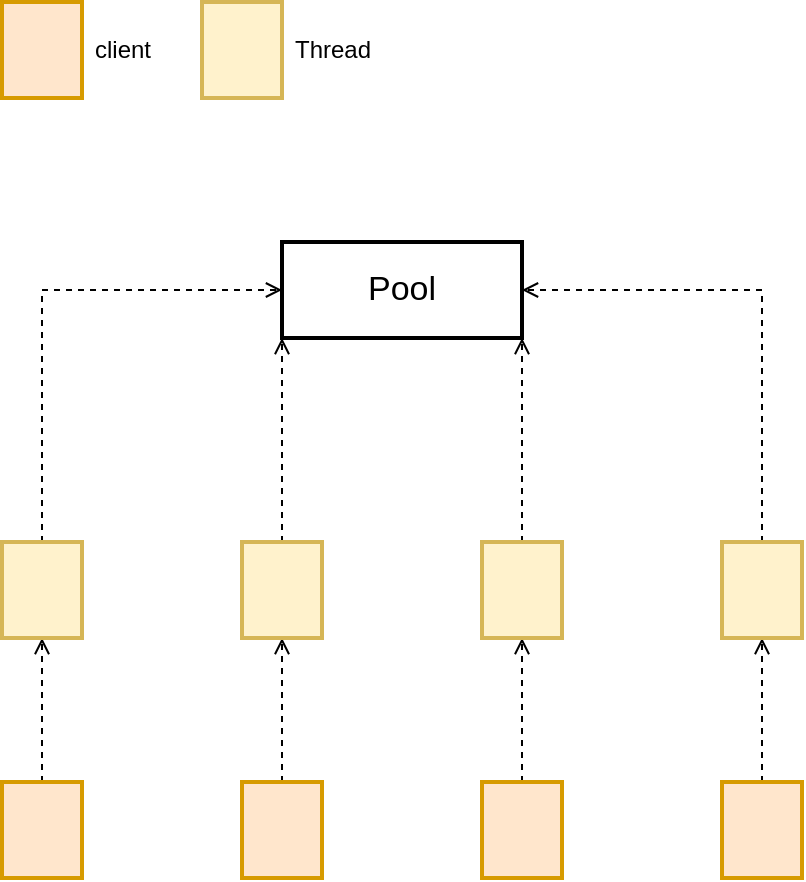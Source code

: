 <mxfile version="14.6.13" type="device" pages="4"><diagram id="Pwh1Zg98vLXQQ9ZP6qdB" name="multiple_thread"><mxGraphModel dx="1106" dy="1003" grid="1" gridSize="10" guides="1" tooltips="1" connect="1" arrows="1" fold="1" page="1" pageScale="1" pageWidth="850" pageHeight="1100" math="0" shadow="0"><root><mxCell id="vaG4jMD33eaWD3aoEk20-0"/><mxCell id="vaG4jMD33eaWD3aoEk20-1" parent="vaG4jMD33eaWD3aoEk20-0"/><mxCell id="vaG4jMD33eaWD3aoEk20-11" style="edgeStyle=orthogonalEdgeStyle;rounded=0;orthogonalLoop=1;jettySize=auto;html=1;entryX=0.5;entryY=1;entryDx=0;entryDy=0;dashed=1;fontSize=12;endArrow=open;endFill=0;" edge="1" parent="vaG4jMD33eaWD3aoEk20-1" source="vaG4jMD33eaWD3aoEk20-2" target="vaG4jMD33eaWD3aoEk20-6"><mxGeometry relative="1" as="geometry"/></mxCell><mxCell id="vaG4jMD33eaWD3aoEk20-2" value="" style="rounded=0;whiteSpace=wrap;html=1;strokeWidth=2;fontSize=17;fillColor=#ffe6cc;strokeColor=#d79b00;" vertex="1" parent="vaG4jMD33eaWD3aoEk20-1"><mxGeometry x="220" y="450" width="40" height="48" as="geometry"/></mxCell><mxCell id="vaG4jMD33eaWD3aoEk20-12" style="edgeStyle=orthogonalEdgeStyle;rounded=0;orthogonalLoop=1;jettySize=auto;html=1;exitX=0.5;exitY=0;exitDx=0;exitDy=0;entryX=0.5;entryY=1;entryDx=0;entryDy=0;dashed=1;fontSize=12;endArrow=open;endFill=0;" edge="1" parent="vaG4jMD33eaWD3aoEk20-1" source="vaG4jMD33eaWD3aoEk20-3" target="vaG4jMD33eaWD3aoEk20-7"><mxGeometry relative="1" as="geometry"/></mxCell><mxCell id="vaG4jMD33eaWD3aoEk20-3" value="" style="rounded=0;whiteSpace=wrap;html=1;strokeWidth=2;fontSize=17;fillColor=#ffe6cc;strokeColor=#d79b00;" vertex="1" parent="vaG4jMD33eaWD3aoEk20-1"><mxGeometry x="340" y="450" width="40" height="48" as="geometry"/></mxCell><mxCell id="vaG4jMD33eaWD3aoEk20-13" style="edgeStyle=orthogonalEdgeStyle;rounded=0;orthogonalLoop=1;jettySize=auto;html=1;exitX=0.5;exitY=0;exitDx=0;exitDy=0;entryX=0.5;entryY=1;entryDx=0;entryDy=0;dashed=1;fontSize=12;endArrow=open;endFill=0;" edge="1" parent="vaG4jMD33eaWD3aoEk20-1" source="vaG4jMD33eaWD3aoEk20-4" target="vaG4jMD33eaWD3aoEk20-8"><mxGeometry relative="1" as="geometry"/></mxCell><mxCell id="vaG4jMD33eaWD3aoEk20-4" value="" style="rounded=0;whiteSpace=wrap;html=1;strokeWidth=2;fontSize=17;fillColor=#ffe6cc;strokeColor=#d79b00;" vertex="1" parent="vaG4jMD33eaWD3aoEk20-1"><mxGeometry x="460" y="450" width="40" height="48" as="geometry"/></mxCell><mxCell id="vaG4jMD33eaWD3aoEk20-14" style="edgeStyle=orthogonalEdgeStyle;rounded=0;orthogonalLoop=1;jettySize=auto;html=1;exitX=0.5;exitY=0;exitDx=0;exitDy=0;entryX=0.5;entryY=1;entryDx=0;entryDy=0;dashed=1;fontSize=12;endArrow=open;endFill=0;" edge="1" parent="vaG4jMD33eaWD3aoEk20-1" source="vaG4jMD33eaWD3aoEk20-5" target="vaG4jMD33eaWD3aoEk20-9"><mxGeometry relative="1" as="geometry"/></mxCell><mxCell id="vaG4jMD33eaWD3aoEk20-5" value="" style="rounded=0;whiteSpace=wrap;html=1;strokeWidth=2;fontSize=17;fillColor=#ffe6cc;strokeColor=#d79b00;" vertex="1" parent="vaG4jMD33eaWD3aoEk20-1"><mxGeometry x="580" y="450" width="40" height="48" as="geometry"/></mxCell><mxCell id="vaG4jMD33eaWD3aoEk20-15" style="edgeStyle=orthogonalEdgeStyle;rounded=0;orthogonalLoop=1;jettySize=auto;html=1;exitX=0.5;exitY=0;exitDx=0;exitDy=0;entryX=0;entryY=0.5;entryDx=0;entryDy=0;dashed=1;fontSize=12;endArrow=open;endFill=0;" edge="1" parent="vaG4jMD33eaWD3aoEk20-1" source="vaG4jMD33eaWD3aoEk20-6" target="vaG4jMD33eaWD3aoEk20-10"><mxGeometry relative="1" as="geometry"/></mxCell><mxCell id="vaG4jMD33eaWD3aoEk20-6" value="" style="rounded=0;whiteSpace=wrap;html=1;strokeWidth=2;fontSize=17;fillColor=#fff2cc;strokeColor=#d6b656;" vertex="1" parent="vaG4jMD33eaWD3aoEk20-1"><mxGeometry x="220" y="330" width="40" height="48" as="geometry"/></mxCell><mxCell id="vaG4jMD33eaWD3aoEk20-16" style="edgeStyle=orthogonalEdgeStyle;rounded=0;orthogonalLoop=1;jettySize=auto;html=1;exitX=0.5;exitY=0;exitDx=0;exitDy=0;entryX=0;entryY=1;entryDx=0;entryDy=0;dashed=1;fontSize=12;endArrow=open;endFill=0;" edge="1" parent="vaG4jMD33eaWD3aoEk20-1" source="vaG4jMD33eaWD3aoEk20-7" target="vaG4jMD33eaWD3aoEk20-10"><mxGeometry relative="1" as="geometry"/></mxCell><mxCell id="vaG4jMD33eaWD3aoEk20-7" value="" style="rounded=0;whiteSpace=wrap;html=1;strokeWidth=2;fontSize=17;fillColor=#fff2cc;strokeColor=#d6b656;" vertex="1" parent="vaG4jMD33eaWD3aoEk20-1"><mxGeometry x="340" y="330" width="40" height="48" as="geometry"/></mxCell><mxCell id="vaG4jMD33eaWD3aoEk20-17" style="edgeStyle=orthogonalEdgeStyle;rounded=0;orthogonalLoop=1;jettySize=auto;html=1;exitX=0.5;exitY=0;exitDx=0;exitDy=0;entryX=1;entryY=1;entryDx=0;entryDy=0;dashed=1;fontSize=12;endArrow=open;endFill=0;" edge="1" parent="vaG4jMD33eaWD3aoEk20-1" source="vaG4jMD33eaWD3aoEk20-8" target="vaG4jMD33eaWD3aoEk20-10"><mxGeometry relative="1" as="geometry"/></mxCell><mxCell id="vaG4jMD33eaWD3aoEk20-8" value="" style="rounded=0;whiteSpace=wrap;html=1;strokeWidth=2;fontSize=17;fillColor=#fff2cc;strokeColor=#d6b656;" vertex="1" parent="vaG4jMD33eaWD3aoEk20-1"><mxGeometry x="460" y="330" width="40" height="48" as="geometry"/></mxCell><mxCell id="vaG4jMD33eaWD3aoEk20-18" style="edgeStyle=orthogonalEdgeStyle;rounded=0;orthogonalLoop=1;jettySize=auto;html=1;exitX=0.5;exitY=0;exitDx=0;exitDy=0;dashed=1;fontSize=12;endArrow=open;endFill=0;entryX=1;entryY=0.5;entryDx=0;entryDy=0;" edge="1" parent="vaG4jMD33eaWD3aoEk20-1" source="vaG4jMD33eaWD3aoEk20-9" target="vaG4jMD33eaWD3aoEk20-10"><mxGeometry relative="1" as="geometry"/></mxCell><mxCell id="vaG4jMD33eaWD3aoEk20-9" value="" style="rounded=0;whiteSpace=wrap;html=1;strokeWidth=2;fontSize=17;fillColor=#fff2cc;strokeColor=#d6b656;" vertex="1" parent="vaG4jMD33eaWD3aoEk20-1"><mxGeometry x="580" y="330" width="40" height="48" as="geometry"/></mxCell><mxCell id="vaG4jMD33eaWD3aoEk20-10" value="Pool" style="rounded=0;whiteSpace=wrap;html=1;strokeWidth=2;fontSize=17;" vertex="1" parent="vaG4jMD33eaWD3aoEk20-1"><mxGeometry x="360" y="180" width="120" height="48" as="geometry"/></mxCell><mxCell id="QyDCR4s-1LRt9PSG3mp0-0" value="" style="rounded=0;whiteSpace=wrap;html=1;strokeWidth=2;fontSize=17;fillColor=#ffe6cc;strokeColor=#d79b00;" vertex="1" parent="vaG4jMD33eaWD3aoEk20-1"><mxGeometry x="220" y="60" width="40" height="48" as="geometry"/></mxCell><mxCell id="QyDCR4s-1LRt9PSG3mp0-1" value="client" style="text;html=1;align=center;verticalAlign=middle;resizable=0;points=[];autosize=1;strokeColor=none;fontSize=12;" vertex="1" parent="vaG4jMD33eaWD3aoEk20-1"><mxGeometry x="260" y="74" width="40" height="20" as="geometry"/></mxCell><mxCell id="QyDCR4s-1LRt9PSG3mp0-2" value="" style="rounded=0;whiteSpace=wrap;html=1;strokeWidth=2;fontSize=17;fillColor=#fff2cc;strokeColor=#d6b656;" vertex="1" parent="vaG4jMD33eaWD3aoEk20-1"><mxGeometry x="320" y="60" width="40" height="48" as="geometry"/></mxCell><mxCell id="QyDCR4s-1LRt9PSG3mp0-3" value="Thread" style="text;html=1;align=center;verticalAlign=middle;resizable=0;points=[];autosize=1;strokeColor=none;fontSize=12;" vertex="1" parent="vaG4jMD33eaWD3aoEk20-1"><mxGeometry x="360" y="74" width="50" height="20" as="geometry"/></mxCell></root></mxGraphModel></diagram><diagram id="DaVWXxOfZPLge0wzXPa1" name="multiplexing"><mxGraphModel dx="1106" dy="1003" grid="1" gridSize="10" guides="1" tooltips="1" connect="1" arrows="1" fold="1" page="1" pageScale="1" pageWidth="850" pageHeight="1100" math="0" shadow="0"><root><mxCell id="1fi7yklahXTxNyv8zwxZ-0"/><mxCell id="1fi7yklahXTxNyv8zwxZ-1" parent="1fi7yklahXTxNyv8zwxZ-0"/><mxCell id="M_Tj659eq5qgnBZaAidV-0" style="edgeStyle=orthogonalEdgeStyle;rounded=0;orthogonalLoop=1;jettySize=auto;html=1;entryX=0.5;entryY=1;entryDx=0;entryDy=0;dashed=1;fontSize=12;endArrow=open;endFill=0;" edge="1" parent="1fi7yklahXTxNyv8zwxZ-1" source="M_Tj659eq5qgnBZaAidV-1" target="M_Tj659eq5qgnBZaAidV-9"><mxGeometry relative="1" as="geometry"/></mxCell><mxCell id="M_Tj659eq5qgnBZaAidV-1" value="" style="rounded=0;whiteSpace=wrap;html=1;strokeWidth=2;fontSize=17;fillColor=#ffe6cc;strokeColor=#d79b00;" vertex="1" parent="1fi7yklahXTxNyv8zwxZ-1"><mxGeometry x="150" y="660" width="40" height="48" as="geometry"/></mxCell><mxCell id="M_Tj659eq5qgnBZaAidV-2" style="edgeStyle=orthogonalEdgeStyle;rounded=0;orthogonalLoop=1;jettySize=auto;html=1;exitX=0.5;exitY=0;exitDx=0;exitDy=0;entryX=0.5;entryY=1;entryDx=0;entryDy=0;dashed=1;fontSize=12;endArrow=open;endFill=0;" edge="1" parent="1fi7yklahXTxNyv8zwxZ-1" source="M_Tj659eq5qgnBZaAidV-3" target="M_Tj659eq5qgnBZaAidV-11"><mxGeometry relative="1" as="geometry"/></mxCell><mxCell id="M_Tj659eq5qgnBZaAidV-3" value="" style="rounded=0;whiteSpace=wrap;html=1;strokeWidth=2;fontSize=17;fillColor=#ffe6cc;strokeColor=#d79b00;" vertex="1" parent="1fi7yklahXTxNyv8zwxZ-1"><mxGeometry x="270" y="660" width="40" height="48" as="geometry"/></mxCell><mxCell id="M_Tj659eq5qgnBZaAidV-4" style="edgeStyle=orthogonalEdgeStyle;rounded=0;orthogonalLoop=1;jettySize=auto;html=1;exitX=0.5;exitY=0;exitDx=0;exitDy=0;entryX=0.5;entryY=1;entryDx=0;entryDy=0;dashed=1;fontSize=12;endArrow=open;endFill=0;" edge="1" parent="1fi7yklahXTxNyv8zwxZ-1" source="M_Tj659eq5qgnBZaAidV-5" target="M_Tj659eq5qgnBZaAidV-13"><mxGeometry relative="1" as="geometry"/></mxCell><mxCell id="M_Tj659eq5qgnBZaAidV-5" value="" style="rounded=0;whiteSpace=wrap;html=1;strokeWidth=2;fontSize=17;fillColor=#ffe6cc;strokeColor=#d79b00;" vertex="1" parent="1fi7yklahXTxNyv8zwxZ-1"><mxGeometry x="490" y="660" width="40" height="48" as="geometry"/></mxCell><mxCell id="M_Tj659eq5qgnBZaAidV-6" style="edgeStyle=orthogonalEdgeStyle;rounded=0;orthogonalLoop=1;jettySize=auto;html=1;exitX=0.5;exitY=0;exitDx=0;exitDy=0;entryX=0.5;entryY=1;entryDx=0;entryDy=0;dashed=1;fontSize=12;endArrow=open;endFill=0;" edge="1" parent="1fi7yklahXTxNyv8zwxZ-1" source="M_Tj659eq5qgnBZaAidV-7" target="M_Tj659eq5qgnBZaAidV-15"><mxGeometry relative="1" as="geometry"/></mxCell><mxCell id="M_Tj659eq5qgnBZaAidV-7" value="" style="rounded=0;whiteSpace=wrap;html=1;strokeWidth=2;fontSize=17;fillColor=#ffe6cc;strokeColor=#d79b00;" vertex="1" parent="1fi7yklahXTxNyv8zwxZ-1"><mxGeometry x="610" y="660" width="40" height="48" as="geometry"/></mxCell><mxCell id="M_Tj659eq5qgnBZaAidV-27" value="addEvent" style="edgeStyle=orthogonalEdgeStyle;rounded=0;orthogonalLoop=1;jettySize=auto;html=1;exitX=0.5;exitY=0;exitDx=0;exitDy=0;entryX=0;entryY=0.25;entryDx=0;entryDy=0;dashed=1;fontSize=12;endArrow=open;endFill=0;" edge="1" parent="1fi7yklahXTxNyv8zwxZ-1" source="M_Tj659eq5qgnBZaAidV-9" target="M_Tj659eq5qgnBZaAidV-24"><mxGeometry relative="1" as="geometry"/></mxCell><mxCell id="M_Tj659eq5qgnBZaAidV-9" value="" style="rounded=0;whiteSpace=wrap;html=1;strokeWidth=2;fontSize=17;fillColor=#fff2cc;strokeColor=#d6b656;" vertex="1" parent="1fi7yklahXTxNyv8zwxZ-1"><mxGeometry x="150" y="540" width="40" height="48" as="geometry"/></mxCell><mxCell id="M_Tj659eq5qgnBZaAidV-26" value="addEvent" style="edgeStyle=orthogonalEdgeStyle;rounded=0;orthogonalLoop=1;jettySize=auto;html=1;exitX=0.5;exitY=0;exitDx=0;exitDy=0;entryX=0;entryY=0.75;entryDx=0;entryDy=0;dashed=1;fontSize=12;endArrow=open;endFill=0;" edge="1" parent="1fi7yklahXTxNyv8zwxZ-1" source="M_Tj659eq5qgnBZaAidV-11" target="M_Tj659eq5qgnBZaAidV-24"><mxGeometry relative="1" as="geometry"/></mxCell><mxCell id="M_Tj659eq5qgnBZaAidV-11" value="" style="rounded=0;whiteSpace=wrap;html=1;strokeWidth=2;fontSize=17;fillColor=#fff2cc;strokeColor=#d6b656;" vertex="1" parent="1fi7yklahXTxNyv8zwxZ-1"><mxGeometry x="270" y="540" width="40" height="48" as="geometry"/></mxCell><mxCell id="M_Tj659eq5qgnBZaAidV-28" value="addEvent" style="edgeStyle=orthogonalEdgeStyle;rounded=0;orthogonalLoop=1;jettySize=auto;html=1;exitX=0.5;exitY=0;exitDx=0;exitDy=0;entryX=1;entryY=0.75;entryDx=0;entryDy=0;dashed=1;fontSize=12;endArrow=open;endFill=0;" edge="1" parent="1fi7yklahXTxNyv8zwxZ-1" source="M_Tj659eq5qgnBZaAidV-13" target="M_Tj659eq5qgnBZaAidV-24"><mxGeometry relative="1" as="geometry"/></mxCell><mxCell id="M_Tj659eq5qgnBZaAidV-13" value="" style="rounded=0;whiteSpace=wrap;html=1;strokeWidth=2;fontSize=17;fillColor=#fff2cc;strokeColor=#d6b656;" vertex="1" parent="1fi7yklahXTxNyv8zwxZ-1"><mxGeometry x="490" y="540" width="40" height="48" as="geometry"/></mxCell><mxCell id="M_Tj659eq5qgnBZaAidV-29" value="addEvent" style="edgeStyle=orthogonalEdgeStyle;rounded=0;orthogonalLoop=1;jettySize=auto;html=1;exitX=0.5;exitY=0;exitDx=0;exitDy=0;entryX=1;entryY=0.25;entryDx=0;entryDy=0;dashed=1;fontSize=12;endArrow=open;endFill=0;" edge="1" parent="1fi7yklahXTxNyv8zwxZ-1" source="M_Tj659eq5qgnBZaAidV-15" target="M_Tj659eq5qgnBZaAidV-24"><mxGeometry relative="1" as="geometry"/></mxCell><mxCell id="M_Tj659eq5qgnBZaAidV-15" value="" style="rounded=0;whiteSpace=wrap;html=1;strokeWidth=2;fontSize=17;fillColor=#fff2cc;strokeColor=#d6b656;" vertex="1" parent="1fi7yklahXTxNyv8zwxZ-1"><mxGeometry x="610" y="540" width="40" height="48" as="geometry"/></mxCell><mxCell id="M_Tj659eq5qgnBZaAidV-17" value="" style="rounded=0;whiteSpace=wrap;html=1;strokeWidth=2;fontSize=17;fillColor=#ffe6cc;strokeColor=#d79b00;" vertex="1" parent="1fi7yklahXTxNyv8zwxZ-1"><mxGeometry x="150" y="260" width="40" height="48" as="geometry"/></mxCell><mxCell id="M_Tj659eq5qgnBZaAidV-18" value="client" style="text;html=1;align=center;verticalAlign=middle;resizable=0;points=[];autosize=1;strokeColor=none;fontSize=12;" vertex="1" parent="1fi7yklahXTxNyv8zwxZ-1"><mxGeometry x="190" y="274" width="40" height="20" as="geometry"/></mxCell><mxCell id="M_Tj659eq5qgnBZaAidV-19" value="" style="rounded=0;whiteSpace=wrap;html=1;strokeWidth=2;fontSize=17;fillColor=#fff2cc;strokeColor=#d6b656;" vertex="1" parent="1fi7yklahXTxNyv8zwxZ-1"><mxGeometry x="250" y="260" width="40" height="48" as="geometry"/></mxCell><mxCell id="M_Tj659eq5qgnBZaAidV-20" value="fd" style="text;html=1;align=center;verticalAlign=middle;resizable=0;points=[];autosize=1;strokeColor=none;fontSize=12;" vertex="1" parent="1fi7yklahXTxNyv8zwxZ-1"><mxGeometry x="290" y="274" width="30" height="20" as="geometry"/></mxCell><mxCell id="M_Tj659eq5qgnBZaAidV-22" value="listen" style="edgeStyle=orthogonalEdgeStyle;rounded=0;orthogonalLoop=1;jettySize=auto;html=1;exitX=0.5;exitY=1;exitDx=0;exitDy=0;dashed=1;fontSize=12;endArrow=open;endFill=0;entryX=0.517;entryY=-0.25;entryDx=0;entryDy=0;entryPerimeter=0;" edge="1" parent="1fi7yklahXTxNyv8zwxZ-1" source="M_Tj659eq5qgnBZaAidV-21" target="M_Tj659eq5qgnBZaAidV-23"><mxGeometry relative="1" as="geometry"><mxPoint x="400" y="680" as="targetPoint"/></mxGeometry></mxCell><mxCell id="M_Tj659eq5qgnBZaAidV-25" value="addEvent" style="edgeStyle=orthogonalEdgeStyle;rounded=0;orthogonalLoop=1;jettySize=auto;html=1;exitX=0.5;exitY=0;exitDx=0;exitDy=0;entryX=0.5;entryY=1;entryDx=0;entryDy=0;dashed=1;fontSize=12;endArrow=open;endFill=0;" edge="1" parent="1fi7yklahXTxNyv8zwxZ-1" source="M_Tj659eq5qgnBZaAidV-21" target="M_Tj659eq5qgnBZaAidV-24"><mxGeometry relative="1" as="geometry"/></mxCell><mxCell id="M_Tj659eq5qgnBZaAidV-21" value="" style="rounded=0;whiteSpace=wrap;html=1;strokeWidth=2;fontSize=17;fillColor=#fff2cc;strokeColor=#d6b656;" vertex="1" parent="1fi7yklahXTxNyv8zwxZ-1"><mxGeometry x="380" y="540" width="40" height="48" as="geometry"/></mxCell><mxCell id="M_Tj659eq5qgnBZaAidV-23" value="addr:port" style="text;html=1;align=center;verticalAlign=middle;resizable=0;points=[];autosize=1;strokeColor=none;fontSize=12;" vertex="1" parent="1fi7yklahXTxNyv8zwxZ-1"><mxGeometry x="369" y="674" width="60" height="20" as="geometry"/></mxCell><mxCell id="M_Tj659eq5qgnBZaAidV-24" value="EventLoop" style="rounded=0;whiteSpace=wrap;html=1;strokeWidth=2;fontSize=17;fillColor=none;" vertex="1" parent="1fi7yklahXTxNyv8zwxZ-1"><mxGeometry x="340" y="390" width="120" height="48" as="geometry"/></mxCell></root></mxGraphModel></diagram><diagram id="7-a4h4JLmNVnJMfV-Vl2" name="epoll"><mxGraphModel dx="1106" dy="1003" grid="1" gridSize="10" guides="1" tooltips="1" connect="1" arrows="1" fold="1" page="1" pageScale="1" pageWidth="850" pageHeight="1100" math="0" shadow="0"><root><mxCell id="lUVBKDD0jxLR3uRSFhDH-0"/><mxCell id="lUVBKDD0jxLR3uRSFhDH-1" parent="lUVBKDD0jxLR3uRSFhDH-0"/><mxCell id="IIFRHV6M6G7dutWtkWbc-21" value="" style="rounded=0;whiteSpace=wrap;html=1;strokeWidth=2;fontSize=17;fillColor=none;dashed=1;" vertex="1" parent="lUVBKDD0jxLR3uRSFhDH-1"><mxGeometry x="240" y="506" width="280" height="150" as="geometry"/></mxCell><mxCell id="qbjvbT29spyrMcsgfamJ-8" value="" style="rounded=0;whiteSpace=wrap;html=1;strokeWidth=2;fontSize=17;fillColor=#d5e8d4;strokeColor=#82b366;" vertex="1" parent="lUVBKDD0jxLR3uRSFhDH-1"><mxGeometry x="260" y="246" width="40" height="48" as="geometry"/></mxCell><mxCell id="qbjvbT29spyrMcsgfamJ-9" value="" style="rounded=0;whiteSpace=wrap;html=1;strokeWidth=2;fontSize=17;fillColor=#d5e8d4;strokeColor=#82b366;" vertex="1" parent="lUVBKDD0jxLR3uRSFhDH-1"><mxGeometry x="300" y="246" width="40" height="48" as="geometry"/></mxCell><mxCell id="qbjvbT29spyrMcsgfamJ-10" value="" style="rounded=0;whiteSpace=wrap;html=1;strokeWidth=2;fontSize=17;fillColor=#d5e8d4;strokeColor=#82b366;" vertex="1" parent="lUVBKDD0jxLR3uRSFhDH-1"><mxGeometry x="340" y="246" width="40" height="48" as="geometry"/></mxCell><mxCell id="qbjvbT29spyrMcsgfamJ-11" value="" style="rounded=0;whiteSpace=wrap;html=1;strokeWidth=2;fontSize=17;fillColor=#d5e8d4;strokeColor=#82b366;" vertex="1" parent="lUVBKDD0jxLR3uRSFhDH-1"><mxGeometry x="380" y="246" width="40" height="48" as="geometry"/></mxCell><mxCell id="qbjvbT29spyrMcsgfamJ-12" value="" style="rounded=0;whiteSpace=wrap;html=1;strokeWidth=2;fontSize=17;fillColor=#d5e8d4;strokeColor=#82b366;" vertex="1" parent="lUVBKDD0jxLR3uRSFhDH-1"><mxGeometry x="420" y="246" width="40" height="48" as="geometry"/></mxCell><mxCell id="qbjvbT29spyrMcsgfamJ-13" value="" style="rounded=0;whiteSpace=wrap;html=1;strokeWidth=2;fontSize=17;fillColor=#d5e8d4;strokeColor=#82b366;" vertex="1" parent="lUVBKDD0jxLR3uRSFhDH-1"><mxGeometry x="460" y="246" width="40" height="48" as="geometry"/></mxCell><mxCell id="qbjvbT29spyrMcsgfamJ-17" value="" style="rounded=0;whiteSpace=wrap;html=1;strokeWidth=2;fontSize=17;fillColor=#ffe6cc;strokeColor=#d79b00;" vertex="1" parent="lUVBKDD0jxLR3uRSFhDH-1"><mxGeometry x="260" y="362" width="40" height="48" as="geometry"/></mxCell><mxCell id="qbjvbT29spyrMcsgfamJ-18" value="" style="rounded=0;whiteSpace=wrap;html=1;strokeWidth=2;fontSize=17;fillColor=#ffe6cc;strokeColor=#d79b00;" vertex="1" parent="lUVBKDD0jxLR3uRSFhDH-1"><mxGeometry x="300" y="362" width="40" height="48" as="geometry"/></mxCell><mxCell id="qbjvbT29spyrMcsgfamJ-20" value="" style="rounded=0;whiteSpace=wrap;html=1;strokeWidth=2;fontSize=17;fillColor=#ffe6cc;strokeColor=#d79b00;" vertex="1" parent="lUVBKDD0jxLR3uRSFhDH-1"><mxGeometry x="340" y="362" width="40" height="48" as="geometry"/></mxCell><mxCell id="qbjvbT29spyrMcsgfamJ-40" style="edgeStyle=orthogonalEdgeStyle;rounded=0;orthogonalLoop=1;jettySize=auto;html=1;exitX=0.5;exitY=0;exitDx=0;exitDy=0;entryX=0.5;entryY=1;entryDx=0;entryDy=0;endArrow=open;endFill=0;fontSize=14;dashed=1;" edge="1" parent="lUVBKDD0jxLR3uRSFhDH-1" source="qbjvbT29spyrMcsgfamJ-41" target="qbjvbT29spyrMcsgfamJ-17"><mxGeometry relative="1" as="geometry"/></mxCell><mxCell id="qbjvbT29spyrMcsgfamJ-41" value="" style="rounded=0;whiteSpace=wrap;html=1;strokeWidth=2;fontSize=17;fillColor=#f8cecc;strokeColor=#b85450;" vertex="1" parent="lUVBKDD0jxLR3uRSFhDH-1"><mxGeometry x="260" y="526" width="40" height="48" as="geometry"/></mxCell><mxCell id="qbjvbT29spyrMcsgfamJ-45" style="edgeStyle=orthogonalEdgeStyle;rounded=0;orthogonalLoop=1;jettySize=auto;html=1;exitX=0.5;exitY=0;exitDx=0;exitDy=0;entryX=0.5;entryY=1;entryDx=0;entryDy=0;dashed=1;endArrow=open;endFill=0;" edge="1" parent="lUVBKDD0jxLR3uRSFhDH-1" source="qbjvbT29spyrMcsgfamJ-43" target="qbjvbT29spyrMcsgfamJ-18"><mxGeometry relative="1" as="geometry"/></mxCell><mxCell id="qbjvbT29spyrMcsgfamJ-43" value="" style="rounded=0;whiteSpace=wrap;html=1;strokeWidth=2;fontSize=17;fillColor=#f8cecc;strokeColor=#b85450;" vertex="1" parent="lUVBKDD0jxLR3uRSFhDH-1"><mxGeometry x="300" y="526" width="40" height="48" as="geometry"/></mxCell><mxCell id="qbjvbT29spyrMcsgfamJ-46" style="edgeStyle=orthogonalEdgeStyle;rounded=0;orthogonalLoop=1;jettySize=auto;html=1;exitX=0.5;exitY=0;exitDx=0;exitDy=0;entryX=0.5;entryY=1;entryDx=0;entryDy=0;dashed=1;endArrow=open;endFill=0;" edge="1" parent="lUVBKDD0jxLR3uRSFhDH-1" source="qbjvbT29spyrMcsgfamJ-44" target="qbjvbT29spyrMcsgfamJ-20"><mxGeometry relative="1" as="geometry"/></mxCell><mxCell id="qbjvbT29spyrMcsgfamJ-44" value="" style="rounded=0;whiteSpace=wrap;html=1;strokeWidth=2;fontSize=17;fillColor=#f8cecc;strokeColor=#b85450;" vertex="1" parent="lUVBKDD0jxLR3uRSFhDH-1"><mxGeometry x="340" y="526" width="40" height="48" as="geometry"/></mxCell><mxCell id="qbjvbT29spyrMcsgfamJ-51" value="" style="rounded=0;whiteSpace=wrap;html=1;strokeWidth=2;fontSize=17;fillColor=#f8cecc;strokeColor=#b85450;" vertex="1" parent="lUVBKDD0jxLR3uRSFhDH-1"><mxGeometry x="380" y="526" width="40" height="48" as="geometry"/></mxCell><mxCell id="qbjvbT29spyrMcsgfamJ-52" value="" style="rounded=0;whiteSpace=wrap;html=1;strokeWidth=2;fontSize=17;fillColor=#f8cecc;strokeColor=#b85450;" vertex="1" parent="lUVBKDD0jxLR3uRSFhDH-1"><mxGeometry x="420" y="526" width="40" height="48" as="geometry"/></mxCell><mxCell id="qbjvbT29spyrMcsgfamJ-53" value="" style="rounded=0;whiteSpace=wrap;html=1;strokeWidth=2;fontSize=17;fillColor=#f8cecc;strokeColor=#b85450;" vertex="1" parent="lUVBKDD0jxLR3uRSFhDH-1"><mxGeometry x="460" y="526" width="40" height="48" as="geometry"/></mxCell><mxCell id="qbjvbT29spyrMcsgfamJ-54" value="fired" style="text;html=1;align=center;verticalAlign=middle;resizable=0;points=[];autosize=1;strokeColor=none;fontSize=12;" vertex="1" parent="lUVBKDD0jxLR3uRSFhDH-1"><mxGeometry x="240" y="326" width="40" height="20" as="geometry"/></mxCell><mxCell id="qbjvbT29spyrMcsgfamJ-55" value="events" style="text;html=1;align=center;verticalAlign=middle;resizable=0;points=[];autosize=1;strokeColor=none;fontSize=12;" vertex="1" parent="lUVBKDD0jxLR3uRSFhDH-1"><mxGeometry x="240" y="210" width="50" height="20" as="geometry"/></mxCell><mxCell id="IIFRHV6M6G7dutWtkWbc-14" value="" style="rounded=0;whiteSpace=wrap;html=1;strokeWidth=2;fontSize=17;fillColor=#d5e8d4;strokeColor=#82b366;" vertex="1" parent="lUVBKDD0jxLR3uRSFhDH-1"><mxGeometry x="260" y="110" width="40" height="48" as="geometry"/></mxCell><mxCell id="IIFRHV6M6G7dutWtkWbc-15" value="aeFileEvnent" style="text;html=1;align=center;verticalAlign=middle;resizable=0;points=[];autosize=1;strokeColor=none;fontSize=12;" vertex="1" parent="lUVBKDD0jxLR3uRSFhDH-1"><mxGeometry x="300" y="124" width="90" height="20" as="geometry"/></mxCell><mxCell id="IIFRHV6M6G7dutWtkWbc-16" value="" style="rounded=0;whiteSpace=wrap;html=1;strokeWidth=2;fontSize=17;fillColor=#ffe6cc;strokeColor=#d79b00;" vertex="1" parent="lUVBKDD0jxLR3uRSFhDH-1"><mxGeometry x="410" y="110" width="40" height="48" as="geometry"/></mxCell><mxCell id="IIFRHV6M6G7dutWtkWbc-17" value="aeFiredEvent" style="text;html=1;align=center;verticalAlign=middle;resizable=0;points=[];autosize=1;strokeColor=none;fontSize=12;" vertex="1" parent="lUVBKDD0jxLR3uRSFhDH-1"><mxGeometry x="450" y="124" width="90" height="20" as="geometry"/></mxCell><mxCell id="IIFRHV6M6G7dutWtkWbc-19" value="" style="rounded=0;whiteSpace=wrap;html=1;strokeWidth=2;fontSize=17;fillColor=#f8cecc;strokeColor=#b85450;" vertex="1" parent="lUVBKDD0jxLR3uRSFhDH-1"><mxGeometry x="560" y="110" width="40" height="48" as="geometry"/></mxCell><mxCell id="IIFRHV6M6G7dutWtkWbc-20" value="epoll_event" style="text;html=1;align=center;verticalAlign=middle;resizable=0;points=[];autosize=1;strokeColor=none;fontSize=12;" vertex="1" parent="lUVBKDD0jxLR3uRSFhDH-1"><mxGeometry x="600" y="124" width="80" height="20" as="geometry"/></mxCell><mxCell id="IIFRHV6M6G7dutWtkWbc-22" value="aeEventState" style="text;html=1;align=center;verticalAlign=middle;resizable=0;points=[];autosize=1;strokeColor=none;fontSize=12;" vertex="1" parent="lUVBKDD0jxLR3uRSFhDH-1"><mxGeometry x="235" y="486" width="90" height="20" as="geometry"/></mxCell><mxCell id="IIFRHV6M6G7dutWtkWbc-35" value="index" style="edgeStyle=orthogonalEdgeStyle;rounded=0;orthogonalLoop=1;jettySize=auto;html=1;exitX=0;exitY=0.5;exitDx=0;exitDy=0;entryX=1;entryY=0.5;entryDx=0;entryDy=0;fontSize=12;endArrow=open;endFill=0;dashed=1;" edge="1" parent="lUVBKDD0jxLR3uRSFhDH-1" source="IIFRHV6M6G7dutWtkWbc-26" target="IIFRHV6M6G7dutWtkWbc-33"><mxGeometry relative="1" as="geometry"/></mxCell><mxCell id="IIFRHV6M6G7dutWtkWbc-40" style="edgeStyle=orthogonalEdgeStyle;rounded=0;orthogonalLoop=1;jettySize=auto;html=1;exitX=0.5;exitY=1;exitDx=0;exitDy=0;entryX=0.5;entryY=0;entryDx=0;entryDy=0;dashed=1;fontSize=12;endArrow=open;endFill=0;" edge="1" parent="lUVBKDD0jxLR3uRSFhDH-1" source="IIFRHV6M6G7dutWtkWbc-26" target="IIFRHV6M6G7dutWtkWbc-39"><mxGeometry relative="1" as="geometry"/></mxCell><mxCell id="IIFRHV6M6G7dutWtkWbc-26" value="" style="rounded=0;whiteSpace=wrap;html=1;strokeWidth=2;fontSize=17;fillColor=#fff2cc;strokeColor=#d6b656;" vertex="1" parent="lUVBKDD0jxLR3uRSFhDH-1"><mxGeometry x="630" y="246" width="40" height="48" as="geometry"/></mxCell><mxCell id="IIFRHV6M6G7dutWtkWbc-27" value="" style="rounded=0;whiteSpace=wrap;html=1;strokeWidth=2;fontSize=17;fillColor=#fff2cc;strokeColor=#d6b656;" vertex="1" parent="lUVBKDD0jxLR3uRSFhDH-1"><mxGeometry x="700" y="110" width="40" height="48" as="geometry"/></mxCell><mxCell id="IIFRHV6M6G7dutWtkWbc-30" value="fd" style="text;html=1;align=center;verticalAlign=middle;resizable=0;points=[];autosize=1;strokeColor=none;fontSize=12;" vertex="1" parent="lUVBKDD0jxLR3uRSFhDH-1"><mxGeometry x="740" y="124" width="30" height="20" as="geometry"/></mxCell><mxCell id="IIFRHV6M6G7dutWtkWbc-33" value="" style="rounded=0;whiteSpace=wrap;html=1;strokeWidth=2;fontSize=17;fillColor=none;dashed=1;" vertex="1" parent="lUVBKDD0jxLR3uRSFhDH-1"><mxGeometry x="240" y="230" width="280" height="80" as="geometry"/></mxCell><mxCell id="IIFRHV6M6G7dutWtkWbc-34" value="" style="rounded=0;whiteSpace=wrap;html=1;strokeWidth=2;fontSize=17;fillColor=none;dashed=1;" vertex="1" parent="lUVBKDD0jxLR3uRSFhDH-1"><mxGeometry x="240" y="346" width="160" height="80" as="geometry"/></mxCell><mxCell id="IIFRHV6M6G7dutWtkWbc-37" style="edgeStyle=orthogonalEdgeStyle;rounded=0;orthogonalLoop=1;jettySize=auto;html=1;exitX=0;exitY=0.5;exitDx=0;exitDy=0;dashed=1;fontSize=12;endArrow=open;endFill=0;entryX=1;entryY=0.5;entryDx=0;entryDy=0;" edge="1" parent="lUVBKDD0jxLR3uRSFhDH-1" source="IIFRHV6M6G7dutWtkWbc-36" target="qbjvbT29spyrMcsgfamJ-53"><mxGeometry relative="1" as="geometry"/></mxCell><mxCell id="IIFRHV6M6G7dutWtkWbc-36" value="epoll_wait" style="rounded=0;whiteSpace=wrap;html=1;strokeWidth=2;fontSize=17;dashed=1;fillColor=#e1d5e7;strokeColor=#9673a6;" vertex="1" parent="lUVBKDD0jxLR3uRSFhDH-1"><mxGeometry x="585" y="526" width="130" height="48" as="geometry"/></mxCell><mxCell id="IIFRHV6M6G7dutWtkWbc-38" value="" style="endArrow=none;dashed=1;html=1;dashPattern=1 3;strokeWidth=2;fontSize=12;" edge="1" parent="lUVBKDD0jxLR3uRSFhDH-1"><mxGeometry width="50" height="50" relative="1" as="geometry"><mxPoint x="200" y="456" as="sourcePoint"/><mxPoint x="760" y="456" as="targetPoint"/></mxGeometry></mxCell><mxCell id="IIFRHV6M6G7dutWtkWbc-39" value="epoll_ctl" style="rounded=0;whiteSpace=wrap;html=1;strokeWidth=2;fontSize=17;dashed=1;fillColor=#e1d5e7;strokeColor=#9673a6;" vertex="1" parent="lUVBKDD0jxLR3uRSFhDH-1"><mxGeometry x="585" y="456" width="130" height="48" as="geometry"/></mxCell><mxCell id="IIFRHV6M6G7dutWtkWbc-41" value="" style="rounded=0;whiteSpace=wrap;html=1;strokeWidth=2;fontSize=17;fillColor=#fff2cc;strokeColor=#d6b656;" vertex="1" parent="lUVBKDD0jxLR3uRSFhDH-1"><mxGeometry x="360" y="596" width="40" height="48" as="geometry"/></mxCell><mxCell id="IIFRHV6M6G7dutWtkWbc-45" style="edgeStyle=orthogonalEdgeStyle;rounded=0;orthogonalLoop=1;jettySize=auto;html=1;exitX=0;exitY=0.5;exitDx=0;exitDy=0;entryX=1;entryY=0.5;entryDx=0;entryDy=0;dashed=1;fontSize=12;endArrow=open;endFill=0;" edge="1" parent="lUVBKDD0jxLR3uRSFhDH-1" source="IIFRHV6M6G7dutWtkWbc-43" target="IIFRHV6M6G7dutWtkWbc-41"><mxGeometry relative="1" as="geometry"/></mxCell><mxCell id="IIFRHV6M6G7dutWtkWbc-43" value="epoll_create" style="rounded=0;whiteSpace=wrap;html=1;strokeWidth=2;fontSize=17;dashed=1;fillColor=#e1d5e7;strokeColor=#9673a6;" vertex="1" parent="lUVBKDD0jxLR3uRSFhDH-1"><mxGeometry x="585" y="596" width="130" height="48" as="geometry"/></mxCell></root></mxGraphModel></diagram><diagram id="LBiCr8RLLHg-0AU6x90D" name="proc"><mxGraphModel dx="1106" dy="1003" grid="1" gridSize="10" guides="1" tooltips="1" connect="1" arrows="1" fold="1" page="1" pageScale="1" pageWidth="850" pageHeight="1100" math="0" shadow="0"><root><mxCell id="MBQS2jOnbd8uIoFlGdOF-0"/><mxCell id="MBQS2jOnbd8uIoFlGdOF-1" parent="MBQS2jOnbd8uIoFlGdOF-0"/><mxCell id="kHx4il5ZWlSc3QdUk2qq-36" style="edgeStyle=orthogonalEdgeStyle;rounded=0;orthogonalLoop=1;jettySize=auto;html=1;exitX=1;exitY=0.5;exitDx=0;exitDy=0;fontSize=12;endArrow=open;endFill=0;dashed=1;entryX=0;entryY=0.5;entryDx=0;entryDy=0;" edge="1" parent="MBQS2jOnbd8uIoFlGdOF-1" source="kHx4il5ZWlSc3QdUk2qq-28" target="kHx4il5ZWlSc3QdUk2qq-35"><mxGeometry relative="1" as="geometry"><mxPoint x="520" y="280" as="targetPoint"/></mxGeometry></mxCell><mxCell id="kHx4il5ZWlSc3QdUk2qq-28" value="" style="rounded=0;whiteSpace=wrap;html=1;strokeWidth=2;fontSize=17;fillColor=none;dashed=1;" vertex="1" parent="MBQS2jOnbd8uIoFlGdOF-1"><mxGeometry x="130" y="240" width="280" height="80" as="geometry"/></mxCell><mxCell id="kHx4il5ZWlSc3QdUk2qq-29" value="" style="rounded=0;whiteSpace=wrap;html=1;strokeWidth=2;fontSize=17;fillColor=none;dashed=1;" vertex="1" parent="MBQS2jOnbd8uIoFlGdOF-1"><mxGeometry x="150" y="575" width="160" height="80" as="geometry"/></mxCell><mxCell id="y5riD3NaXtYq76rRex7m-1" value="aeFileEvent" style="text;html=1;align=center;verticalAlign=middle;resizable=0;points=[];autosize=1;strokeColor=none;fontSize=12;" vertex="1" parent="MBQS2jOnbd8uIoFlGdOF-1"><mxGeometry x="175" y="134" width="80" height="20" as="geometry"/></mxCell><mxCell id="y5riD3NaXtYq76rRex7m-3" value="" style="rounded=0;whiteSpace=wrap;html=1;strokeWidth=2;fontSize=17;fillColor=#e1d5e7;strokeColor=#9673a6;dashed=1;" vertex="1" parent="MBQS2jOnbd8uIoFlGdOF-1"><mxGeometry x="587.5" y="370" width="40" height="48" as="geometry"/></mxCell><mxCell id="ORpW9kzvz7xCC6PxaKUh-0" value="" style="rounded=0;whiteSpace=wrap;html=1;strokeWidth=2;fontSize=17;fillColor=#d5e8d4;strokeColor=#82b366;" vertex="1" parent="MBQS2jOnbd8uIoFlGdOF-1"><mxGeometry x="130" y="120" width="40" height="48" as="geometry"/></mxCell><mxCell id="kHx4il5ZWlSc3QdUk2qq-15" value="" style="rounded=0;whiteSpace=wrap;html=1;strokeWidth=2;fontSize=17;fillColor=#d5e8d4;strokeColor=#82b366;" vertex="1" parent="MBQS2jOnbd8uIoFlGdOF-1"><mxGeometry x="150" y="256" width="40" height="48" as="geometry"/></mxCell><mxCell id="kHx4il5ZWlSc3QdUk2qq-16" value="" style="rounded=0;whiteSpace=wrap;html=1;strokeWidth=2;fontSize=17;fillColor=#d5e8d4;strokeColor=#82b366;" vertex="1" parent="MBQS2jOnbd8uIoFlGdOF-1"><mxGeometry x="190" y="256" width="40" height="48" as="geometry"/></mxCell><mxCell id="kHx4il5ZWlSc3QdUk2qq-17" value="" style="rounded=0;whiteSpace=wrap;html=1;strokeWidth=2;fontSize=17;fillColor=#d5e8d4;strokeColor=#82b366;" vertex="1" parent="MBQS2jOnbd8uIoFlGdOF-1"><mxGeometry x="230" y="256" width="40" height="48" as="geometry"/></mxCell><mxCell id="kHx4il5ZWlSc3QdUk2qq-18" value="" style="rounded=0;whiteSpace=wrap;html=1;strokeWidth=2;fontSize=17;fillColor=#d5e8d4;strokeColor=#82b366;" vertex="1" parent="MBQS2jOnbd8uIoFlGdOF-1"><mxGeometry x="270" y="256" width="40" height="48" as="geometry"/></mxCell><mxCell id="kHx4il5ZWlSc3QdUk2qq-19" value="" style="rounded=0;whiteSpace=wrap;html=1;strokeWidth=2;fontSize=17;fillColor=#d5e8d4;strokeColor=#82b366;" vertex="1" parent="MBQS2jOnbd8uIoFlGdOF-1"><mxGeometry x="310" y="256" width="40" height="48" as="geometry"/></mxCell><mxCell id="kHx4il5ZWlSc3QdUk2qq-20" value="" style="rounded=0;whiteSpace=wrap;html=1;strokeWidth=2;fontSize=17;fillColor=#d5e8d4;strokeColor=#82b366;" vertex="1" parent="MBQS2jOnbd8uIoFlGdOF-1"><mxGeometry x="350" y="256" width="40" height="48" as="geometry"/></mxCell><mxCell id="kHx4il5ZWlSc3QdUk2qq-31" value="fd" style="edgeStyle=orthogonalEdgeStyle;rounded=0;orthogonalLoop=1;jettySize=auto;html=1;exitX=0.5;exitY=0;exitDx=0;exitDy=0;entryX=0.5;entryY=1;entryDx=0;entryDy=0;fontSize=12;endArrow=open;endFill=0;" edge="1" parent="MBQS2jOnbd8uIoFlGdOF-1" source="kHx4il5ZWlSc3QdUk2qq-23" target="kHx4il5ZWlSc3QdUk2qq-27"><mxGeometry relative="1" as="geometry"/></mxCell><mxCell id="kHx4il5ZWlSc3QdUk2qq-21" value="" style="rounded=0;whiteSpace=wrap;html=1;strokeWidth=2;fontSize=17;fillColor=#ffe6cc;strokeColor=#d79b00;" vertex="1" parent="MBQS2jOnbd8uIoFlGdOF-1"><mxGeometry x="170" y="591" width="40" height="48" as="geometry"/></mxCell><mxCell id="kHx4il5ZWlSc3QdUk2qq-22" value="" style="rounded=0;whiteSpace=wrap;html=1;strokeWidth=2;fontSize=17;fillColor=#ffe6cc;strokeColor=#d79b00;" vertex="1" parent="MBQS2jOnbd8uIoFlGdOF-1"><mxGeometry x="210" y="591" width="40" height="48" as="geometry"/></mxCell><mxCell id="MH_o-M15ZFDh-m_uwEKj-4" value="mask" style="edgeStyle=orthogonalEdgeStyle;rounded=0;orthogonalLoop=1;jettySize=auto;html=1;exitX=1;exitY=0.5;exitDx=0;exitDy=0;entryX=0;entryY=0.5;entryDx=0;entryDy=0;fontSize=12;endArrow=open;endFill=0;" edge="1" parent="MBQS2jOnbd8uIoFlGdOF-1" source="kHx4il5ZWlSc3QdUk2qq-23" target="MH_o-M15ZFDh-m_uwEKj-3"><mxGeometry relative="1" as="geometry"/></mxCell><mxCell id="kHx4il5ZWlSc3QdUk2qq-23" value="" style="rounded=0;whiteSpace=wrap;html=1;strokeWidth=2;fontSize=17;fillColor=#ffe6cc;strokeColor=#d79b00;" vertex="1" parent="MBQS2jOnbd8uIoFlGdOF-1"><mxGeometry x="250" y="591" width="40" height="48" as="geometry"/></mxCell><mxCell id="kHx4il5ZWlSc3QdUk2qq-24" value="fired" style="text;html=1;align=center;verticalAlign=middle;resizable=0;points=[];autosize=1;strokeColor=none;fontSize=12;" vertex="1" parent="MBQS2jOnbd8uIoFlGdOF-1"><mxGeometry x="150" y="555" width="40" height="20" as="geometry"/></mxCell><mxCell id="kHx4il5ZWlSc3QdUk2qq-25" value="events" style="text;html=1;align=center;verticalAlign=middle;resizable=0;points=[];autosize=1;strokeColor=none;fontSize=12;" vertex="1" parent="MBQS2jOnbd8uIoFlGdOF-1"><mxGeometry x="130" y="220" width="50" height="20" as="geometry"/></mxCell><mxCell id="kHx4il5ZWlSc3QdUk2qq-26" value="index" style="edgeStyle=orthogonalEdgeStyle;rounded=0;orthogonalLoop=1;jettySize=auto;html=1;exitX=0.5;exitY=0;exitDx=0;exitDy=0;fontSize=12;endArrow=open;endFill=0;dashed=1;entryX=0.5;entryY=1;entryDx=0;entryDy=0;" edge="1" parent="MBQS2jOnbd8uIoFlGdOF-1" source="kHx4il5ZWlSc3QdUk2qq-27" target="kHx4il5ZWlSc3QdUk2qq-28"><mxGeometry x="0.071" relative="1" as="geometry"><mxPoint as="offset"/></mxGeometry></mxCell><mxCell id="kHx4il5ZWlSc3QdUk2qq-27" value="" style="rounded=0;whiteSpace=wrap;html=1;strokeWidth=2;fontSize=17;fillColor=#fff2cc;strokeColor=#d6b656;" vertex="1" parent="MBQS2jOnbd8uIoFlGdOF-1"><mxGeometry x="250" y="418" width="40" height="48" as="geometry"/></mxCell><mxCell id="kHx4il5ZWlSc3QdUk2qq-33" value="" style="rounded=0;whiteSpace=wrap;html=1;strokeWidth=2;fontSize=17;fillColor=#e1d5e7;strokeColor=#9673a6;dashed=1;" vertex="1" parent="MBQS2jOnbd8uIoFlGdOF-1"><mxGeometry x="462.5" y="370" width="40" height="48" as="geometry"/></mxCell><mxCell id="MH_o-M15ZFDh-m_uwEKj-1" value="wfileProc" style="edgeStyle=orthogonalEdgeStyle;rounded=0;orthogonalLoop=1;jettySize=auto;html=1;exitX=1;exitY=0.75;exitDx=0;exitDy=0;entryX=0.5;entryY=0;entryDx=0;entryDy=0;fontSize=12;endArrow=open;endFill=0;" edge="1" parent="MBQS2jOnbd8uIoFlGdOF-1" source="kHx4il5ZWlSc3QdUk2qq-35" target="y5riD3NaXtYq76rRex7m-3"><mxGeometry relative="1" as="geometry"/></mxCell><mxCell id="MH_o-M15ZFDh-m_uwEKj-2" value="rfileProc" style="edgeStyle=orthogonalEdgeStyle;rounded=0;orthogonalLoop=1;jettySize=auto;html=1;exitX=0;exitY=0.75;exitDx=0;exitDy=0;entryX=0.5;entryY=0;entryDx=0;entryDy=0;fontSize=12;endArrow=open;endFill=0;" edge="1" parent="MBQS2jOnbd8uIoFlGdOF-1" source="kHx4il5ZWlSc3QdUk2qq-35" target="kHx4il5ZWlSc3QdUk2qq-33"><mxGeometry relative="1" as="geometry"/></mxCell><mxCell id="kHx4il5ZWlSc3QdUk2qq-35" value="" style="rounded=0;whiteSpace=wrap;html=1;strokeWidth=2;fontSize=17;fillColor=#d5e8d4;strokeColor=#82b366;" vertex="1" parent="MBQS2jOnbd8uIoFlGdOF-1"><mxGeometry x="525" y="256" width="40" height="48" as="geometry"/></mxCell><mxCell id="kHx4il5ZWlSc3QdUk2qq-37" value="" style="rounded=0;whiteSpace=wrap;html=1;strokeWidth=2;fontSize=17;fillColor=#ffe6cc;strokeColor=#d79b00;" vertex="1" parent="MBQS2jOnbd8uIoFlGdOF-1"><mxGeometry x="300" y="120" width="40" height="48" as="geometry"/></mxCell><mxCell id="MH_o-M15ZFDh-m_uwEKj-0" value="aeFiredEvent" style="text;html=1;align=center;verticalAlign=middle;resizable=0;points=[];autosize=1;strokeColor=none;fontSize=12;" vertex="1" parent="MBQS2jOnbd8uIoFlGdOF-1"><mxGeometry x="340" y="134" width="90" height="20" as="geometry"/></mxCell><mxCell id="MH_o-M15ZFDh-m_uwEKj-9" value="&amp;amp;" style="edgeStyle=orthogonalEdgeStyle;rounded=0;orthogonalLoop=1;jettySize=auto;html=1;exitX=0;exitY=0.25;exitDx=0;exitDy=0;entryX=0.5;entryY=1;entryDx=0;entryDy=0;fontSize=12;endArrow=open;endFill=0;dashed=1;" edge="1" parent="MBQS2jOnbd8uIoFlGdOF-1" source="MH_o-M15ZFDh-m_uwEKj-3" target="MH_o-M15ZFDh-m_uwEKj-7"><mxGeometry x="0.24" relative="1" as="geometry"><mxPoint y="1" as="offset"/></mxGeometry></mxCell><mxCell id="MH_o-M15ZFDh-m_uwEKj-15" value="&amp;amp;" style="edgeStyle=orthogonalEdgeStyle;rounded=0;orthogonalLoop=1;jettySize=auto;html=1;exitX=1;exitY=0.25;exitDx=0;exitDy=0;entryX=0.5;entryY=1;entryDx=0;entryDy=0;dashed=1;fontSize=12;endArrow=open;endFill=0;" edge="1" parent="MBQS2jOnbd8uIoFlGdOF-1" source="MH_o-M15ZFDh-m_uwEKj-3" target="MH_o-M15ZFDh-m_uwEKj-8"><mxGeometry x="0.24" relative="1" as="geometry"><mxPoint y="1" as="offset"/></mxGeometry></mxCell><mxCell id="MH_o-M15ZFDh-m_uwEKj-3" value="" style="rounded=0;whiteSpace=wrap;html=1;strokeWidth=2;fontSize=17;fillColor=#f5f5f5;strokeColor=#666666;fontColor=#333333;" vertex="1" parent="MBQS2jOnbd8uIoFlGdOF-1"><mxGeometry x="525" y="590" width="40" height="48" as="geometry"/></mxCell><mxCell id="MH_o-M15ZFDh-m_uwEKj-11" style="edgeStyle=orthogonalEdgeStyle;rounded=0;orthogonalLoop=1;jettySize=auto;html=1;exitX=0.5;exitY=0;exitDx=0;exitDy=0;entryX=0.5;entryY=1;entryDx=0;entryDy=0;dashed=1;fontSize=12;endArrow=open;endFill=0;" edge="1" parent="MBQS2jOnbd8uIoFlGdOF-1" source="MH_o-M15ZFDh-m_uwEKj-7" target="kHx4il5ZWlSc3QdUk2qq-33"><mxGeometry relative="1" as="geometry"/></mxCell><mxCell id="MH_o-M15ZFDh-m_uwEKj-7" value="" style="rounded=0;whiteSpace=wrap;html=1;strokeWidth=2;fontSize=17;fillColor=#f5f5f5;strokeColor=#666666;fontColor=#333333;" vertex="1" parent="MBQS2jOnbd8uIoFlGdOF-1"><mxGeometry x="462.5" y="486" width="40" height="48" as="geometry"/></mxCell><mxCell id="MH_o-M15ZFDh-m_uwEKj-12" style="edgeStyle=orthogonalEdgeStyle;rounded=0;orthogonalLoop=1;jettySize=auto;html=1;exitX=0.5;exitY=0;exitDx=0;exitDy=0;entryX=0.5;entryY=1;entryDx=0;entryDy=0;dashed=1;fontSize=12;endArrow=open;endFill=0;" edge="1" parent="MBQS2jOnbd8uIoFlGdOF-1" source="MH_o-M15ZFDh-m_uwEKj-8" target="y5riD3NaXtYq76rRex7m-3"><mxGeometry relative="1" as="geometry"/></mxCell><mxCell id="MH_o-M15ZFDh-m_uwEKj-8" value="" style="rounded=0;whiteSpace=wrap;html=1;strokeWidth=2;fontSize=17;fillColor=#f5f5f5;strokeColor=#666666;fontColor=#333333;" vertex="1" parent="MBQS2jOnbd8uIoFlGdOF-1"><mxGeometry x="587.5" y="486" width="40" height="48" as="geometry"/></mxCell><mxCell id="MH_o-M15ZFDh-m_uwEKj-13" value="AE_READABLE" style="text;html=1;align=center;verticalAlign=middle;resizable=0;points=[];autosize=1;strokeColor=none;fontSize=12;" vertex="1" parent="MBQS2jOnbd8uIoFlGdOF-1"><mxGeometry x="362.5" y="500" width="100" height="20" as="geometry"/></mxCell><mxCell id="MH_o-M15ZFDh-m_uwEKj-14" value="AE_WRITABLE" style="text;html=1;align=center;verticalAlign=middle;resizable=0;points=[];autosize=1;strokeColor=none;fontSize=12;" vertex="1" parent="MBQS2jOnbd8uIoFlGdOF-1"><mxGeometry x="627.5" y="500" width="100" height="20" as="geometry"/></mxCell></root></mxGraphModel></diagram></mxfile>